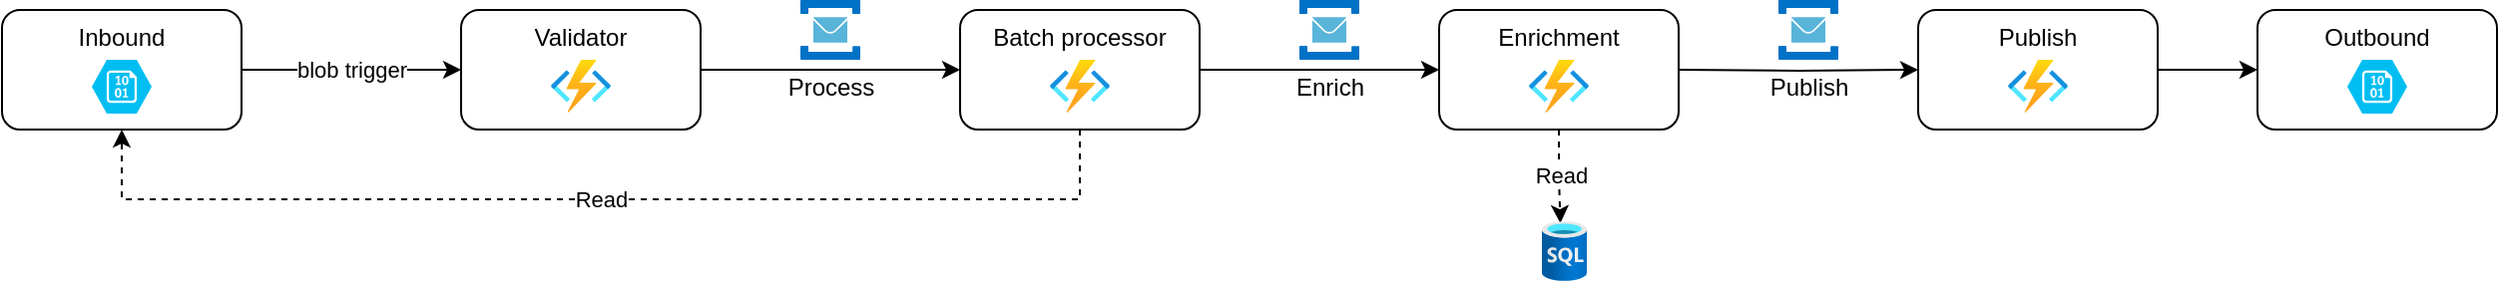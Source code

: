 <mxfile version="16.6.7" type="github">
  <diagram id="_bG_6sR90QF7nsDfmbCB" name="Page-1">
    <mxGraphModel dx="1422" dy="754" grid="1" gridSize="10" guides="1" tooltips="1" connect="1" arrows="1" fold="1" page="1" pageScale="1" pageWidth="827" pageHeight="1169" math="0" shadow="0">
      <root>
        <mxCell id="0" />
        <mxCell id="1" parent="0" />
        <mxCell id="g1ZYfQzuE92rp7D4GYjT-5" value="blob trigger" style="edgeStyle=orthogonalEdgeStyle;rounded=0;orthogonalLoop=1;jettySize=auto;html=1;" edge="1" parent="1" source="g1ZYfQzuE92rp7D4GYjT-1" target="g1ZYfQzuE92rp7D4GYjT-4">
          <mxGeometry relative="1" as="geometry" />
        </mxCell>
        <mxCell id="g1ZYfQzuE92rp7D4GYjT-1" value="Inbound" style="rounded=1;whiteSpace=wrap;html=1;verticalAlign=top;" vertex="1" parent="1">
          <mxGeometry x="40" y="45" width="120" height="60" as="geometry" />
        </mxCell>
        <mxCell id="g1ZYfQzuE92rp7D4GYjT-3" value="" style="verticalLabelPosition=bottom;html=1;verticalAlign=top;align=center;strokeColor=none;fillColor=#00BEF2;shape=mxgraph.azure.storage_blob;aspect=fixed;" vertex="1" parent="1">
          <mxGeometry x="85" y="70" width="30" height="27" as="geometry" />
        </mxCell>
        <mxCell id="g1ZYfQzuE92rp7D4GYjT-8" value="" style="edgeStyle=orthogonalEdgeStyle;rounded=0;orthogonalLoop=1;jettySize=auto;html=1;" edge="1" parent="1" source="g1ZYfQzuE92rp7D4GYjT-4" target="g1ZYfQzuE92rp7D4GYjT-7">
          <mxGeometry relative="1" as="geometry" />
        </mxCell>
        <mxCell id="g1ZYfQzuE92rp7D4GYjT-4" value="Validator" style="rounded=1;whiteSpace=wrap;html=1;verticalAlign=top;" vertex="1" parent="1">
          <mxGeometry x="270" y="45" width="120" height="60" as="geometry" />
        </mxCell>
        <mxCell id="g1ZYfQzuE92rp7D4GYjT-6" value="" style="aspect=fixed;html=1;points=[];align=center;image;fontSize=12;image=img/lib/azure2/compute/Function_Apps.svg;" vertex="1" parent="1">
          <mxGeometry x="315" y="70" width="30" height="26.47" as="geometry" />
        </mxCell>
        <mxCell id="g1ZYfQzuE92rp7D4GYjT-14" style="edgeStyle=orthogonalEdgeStyle;rounded=0;orthogonalLoop=1;jettySize=auto;html=1;entryX=0;entryY=0.5;entryDx=0;entryDy=0;" edge="1" parent="1" source="g1ZYfQzuE92rp7D4GYjT-7" target="g1ZYfQzuE92rp7D4GYjT-12">
          <mxGeometry relative="1" as="geometry" />
        </mxCell>
        <mxCell id="g1ZYfQzuE92rp7D4GYjT-24" value="Read" style="edgeStyle=orthogonalEdgeStyle;rounded=0;orthogonalLoop=1;jettySize=auto;html=1;entryX=0.5;entryY=1;entryDx=0;entryDy=0;exitX=0.5;exitY=1;exitDx=0;exitDy=0;dashed=1;" edge="1" parent="1" source="g1ZYfQzuE92rp7D4GYjT-7" target="g1ZYfQzuE92rp7D4GYjT-1">
          <mxGeometry relative="1" as="geometry">
            <Array as="points">
              <mxPoint x="580" y="140" />
              <mxPoint x="100" y="140" />
            </Array>
          </mxGeometry>
        </mxCell>
        <mxCell id="g1ZYfQzuE92rp7D4GYjT-7" value="Batch processor" style="rounded=1;whiteSpace=wrap;html=1;verticalAlign=top;" vertex="1" parent="1">
          <mxGeometry x="520" y="45" width="120" height="60" as="geometry" />
        </mxCell>
        <mxCell id="g1ZYfQzuE92rp7D4GYjT-9" value="" style="aspect=fixed;html=1;points=[];align=center;image;fontSize=12;image=img/lib/azure2/compute/Function_Apps.svg;" vertex="1" parent="1">
          <mxGeometry x="565" y="70" width="30" height="26.47" as="geometry" />
        </mxCell>
        <mxCell id="g1ZYfQzuE92rp7D4GYjT-11" value="Process" style="sketch=0;aspect=fixed;html=1;points=[];align=center;image;fontSize=12;image=img/lib/mscae/Service_Bus.svg;" vertex="1" parent="1">
          <mxGeometry x="440" y="40" width="30" height="30" as="geometry" />
        </mxCell>
        <mxCell id="g1ZYfQzuE92rp7D4GYjT-26" value="Read" style="edgeStyle=orthogonalEdgeStyle;rounded=0;orthogonalLoop=1;jettySize=auto;html=1;entryX=0.411;entryY=0.033;entryDx=0;entryDy=0;entryPerimeter=0;dashed=1;" edge="1" parent="1" source="g1ZYfQzuE92rp7D4GYjT-12" target="g1ZYfQzuE92rp7D4GYjT-25">
          <mxGeometry relative="1" as="geometry" />
        </mxCell>
        <mxCell id="g1ZYfQzuE92rp7D4GYjT-12" value="Enrichment" style="rounded=1;whiteSpace=wrap;html=1;verticalAlign=top;" vertex="1" parent="1">
          <mxGeometry x="760" y="45" width="120" height="60" as="geometry" />
        </mxCell>
        <mxCell id="g1ZYfQzuE92rp7D4GYjT-13" value="" style="aspect=fixed;html=1;points=[];align=center;image;fontSize=12;image=img/lib/azure2/compute/Function_Apps.svg;" vertex="1" parent="1">
          <mxGeometry x="805" y="70" width="30" height="26.47" as="geometry" />
        </mxCell>
        <mxCell id="g1ZYfQzuE92rp7D4GYjT-15" value="Enrich" style="sketch=0;aspect=fixed;html=1;points=[];align=center;image;fontSize=12;image=img/lib/mscae/Service_Bus.svg;" vertex="1" parent="1">
          <mxGeometry x="690" y="40" width="30" height="30" as="geometry" />
        </mxCell>
        <mxCell id="g1ZYfQzuE92rp7D4GYjT-17" style="edgeStyle=orthogonalEdgeStyle;rounded=0;orthogonalLoop=1;jettySize=auto;html=1;entryX=0;entryY=0.5;entryDx=0;entryDy=0;" edge="1" parent="1" target="g1ZYfQzuE92rp7D4GYjT-18">
          <mxGeometry relative="1" as="geometry">
            <mxPoint x="880" y="75" as="sourcePoint" />
          </mxGeometry>
        </mxCell>
        <mxCell id="g1ZYfQzuE92rp7D4GYjT-23" style="edgeStyle=orthogonalEdgeStyle;rounded=0;orthogonalLoop=1;jettySize=auto;html=1;entryX=0;entryY=0.5;entryDx=0;entryDy=0;" edge="1" parent="1" source="g1ZYfQzuE92rp7D4GYjT-18" target="g1ZYfQzuE92rp7D4GYjT-21">
          <mxGeometry relative="1" as="geometry" />
        </mxCell>
        <mxCell id="g1ZYfQzuE92rp7D4GYjT-18" value="Publish" style="rounded=1;whiteSpace=wrap;html=1;verticalAlign=top;" vertex="1" parent="1">
          <mxGeometry x="1000" y="45" width="120" height="60" as="geometry" />
        </mxCell>
        <mxCell id="g1ZYfQzuE92rp7D4GYjT-19" value="" style="aspect=fixed;html=1;points=[];align=center;image;fontSize=12;image=img/lib/azure2/compute/Function_Apps.svg;" vertex="1" parent="1">
          <mxGeometry x="1045" y="70" width="30" height="26.47" as="geometry" />
        </mxCell>
        <mxCell id="g1ZYfQzuE92rp7D4GYjT-20" value="Publish" style="sketch=0;aspect=fixed;html=1;points=[];align=center;image;fontSize=12;image=img/lib/mscae/Service_Bus.svg;" vertex="1" parent="1">
          <mxGeometry x="930" y="40" width="30" height="30" as="geometry" />
        </mxCell>
        <mxCell id="g1ZYfQzuE92rp7D4GYjT-21" value="Outbound" style="rounded=1;whiteSpace=wrap;html=1;verticalAlign=top;" vertex="1" parent="1">
          <mxGeometry x="1170" y="45" width="120" height="60" as="geometry" />
        </mxCell>
        <mxCell id="g1ZYfQzuE92rp7D4GYjT-22" value="" style="verticalLabelPosition=bottom;html=1;verticalAlign=top;align=center;strokeColor=none;fillColor=#00BEF2;shape=mxgraph.azure.storage_blob;aspect=fixed;" vertex="1" parent="1">
          <mxGeometry x="1215" y="70" width="30" height="27" as="geometry" />
        </mxCell>
        <mxCell id="g1ZYfQzuE92rp7D4GYjT-25" value="" style="aspect=fixed;html=1;points=[];align=center;image;fontSize=12;image=img/lib/azure2/databases/SQL_Database.svg;" vertex="1" parent="1">
          <mxGeometry x="811.5" y="151" width="22.5" height="30" as="geometry" />
        </mxCell>
      </root>
    </mxGraphModel>
  </diagram>
</mxfile>

